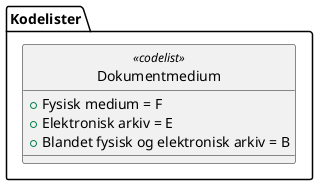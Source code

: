 @startuml
skinparam nodesep 100
hide circle
class Kodelister.Dokumentmedium <<codelist>> {
  +Fysisk medium = F
  +Elektronisk arkiv = E
  +Blandet fysisk og elektronisk arkiv = B
}
@enduml
